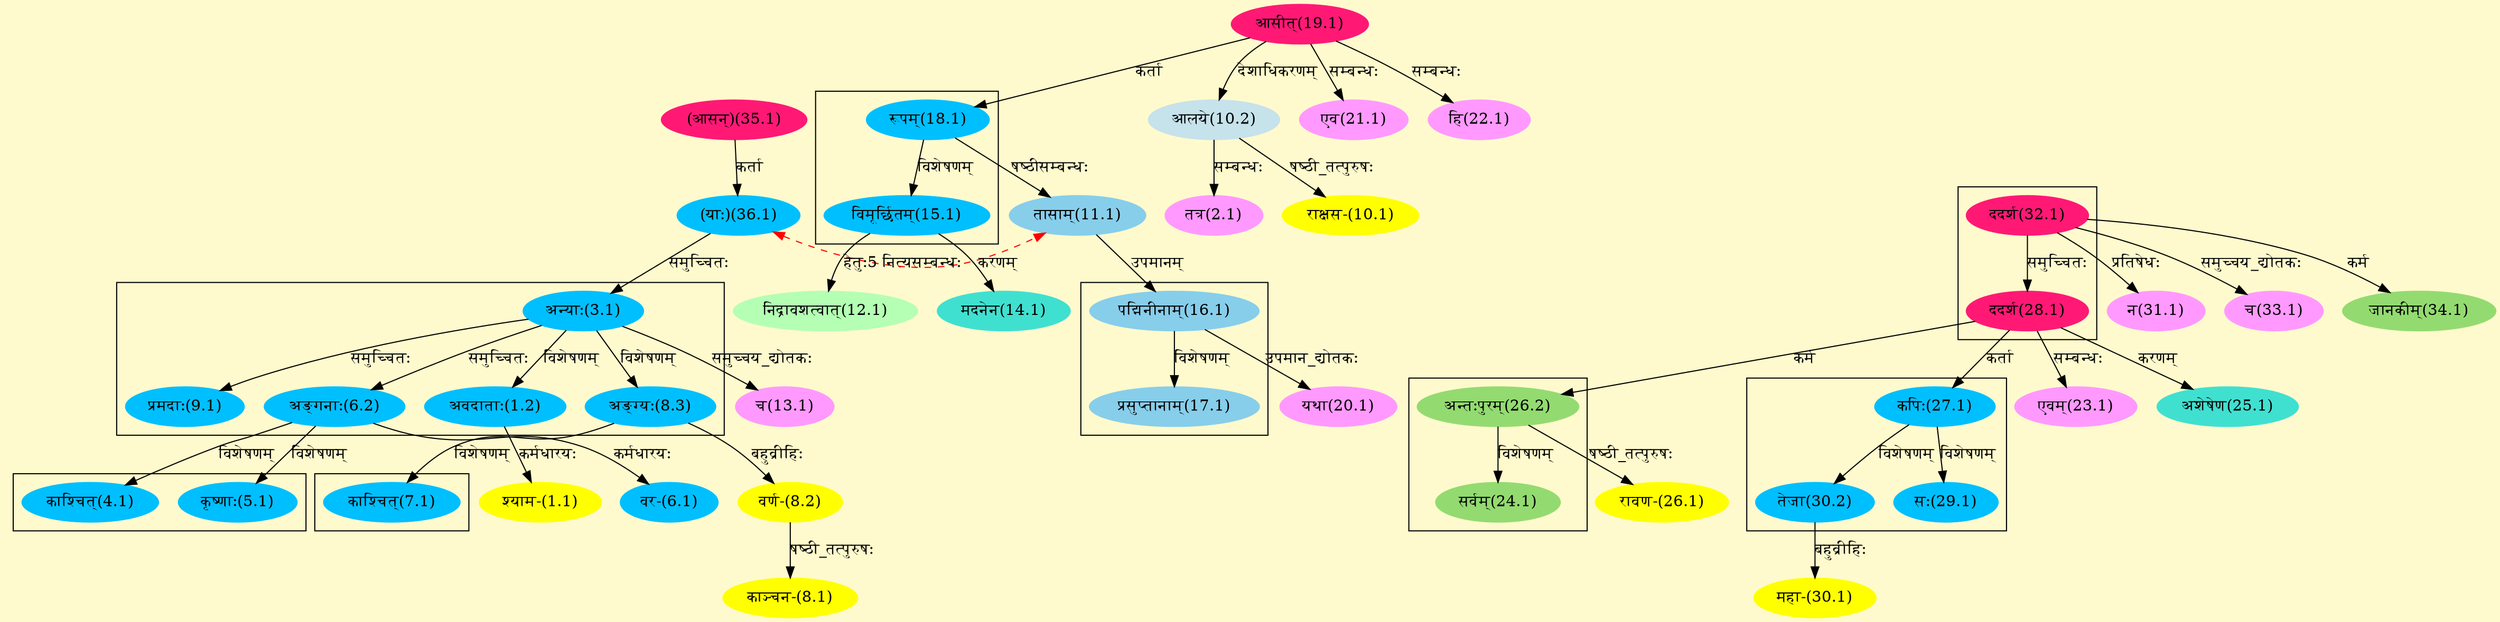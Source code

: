 digraph G{
rankdir=BT;
 compound=true;
 bgcolor="lemonchiffon1";

subgraph cluster_1{
Node1_2 [style=filled, color="#00BFFF" label = "अवदाताः(1.2)"]
Node3_1 [style=filled, color="#00BFFF" label = "अन्याः(3.1)"]
Node6_2 [style=filled, color="#00BFFF" label = "अङ्गनाः(6.2)"]
Node8_3 [style=filled, color="#00BFFF" label = "अङ्ग्यः(8.3)"]
Node9_1 [style=filled, color="#00BFFF" label = "प्रमदाः(9.1)"]

}

subgraph cluster_2{
Node3_1 [style=filled, color="#00BFFF" label = "अन्याः(3.1)"]
Node36_1 [style=filled, color="#00BFFF" label = "(याः)(36.1)"]
Node6_2 [style=filled, color="#00BFFF" label = "अङ्गनाः(6.2)"]
Node8_3 [style=filled, color="#00BFFF" label = "अङ्ग्यः(8.3)"]
Node9_1 [style=filled, color="#00BFFF" label = "प्रमदाः(9.1)"]

}

subgraph cluster_3{
Node4_1 [style=filled, color="#00BFFF" label = "काश्चित्(4.1)"]
Node6_2 [style=filled, color="#00BFFF" label = "अङ्गनाः(6.2)"]
Node5_1 [style=filled, color="#00BFFF" label = "कृष्णाः(5.1)"]

}

subgraph cluster_4{
Node7_1 [style=filled, color="#00BFFF" label = "काश्चित्(7.1)"]
Node8_3 [style=filled, color="#00BFFF" label = "अङ्ग्यः(8.3)"]

}

subgraph cluster_5{
Node15_1 [style=filled, color="#00BFFF" label = "विमूर्छितम्(15.1)"]
Node18_1 [style=filled, color="#00BFFF" label = "रूपम्(18.1)"]

}

subgraph cluster_6{
Node17_1 [style=filled, color="#87CEEB" label = "प्रसुप्तानाम्(17.1)"]
Node16_1 [style=filled, color="#87CEEB" label = "पद्मिनीनाम्(16.1)"]

}

subgraph cluster_7{
Node24_1 [style=filled, color="#93DB70" label = "सर्वम्(24.1)"]
Node26_2 [style=filled, color="#93DB70" label = "अन्तःपुरम्(26.2)"]

}

subgraph cluster_8{
Node28_1 [style=filled, color="#FF1975" label = "ददर्श(28.1)"]
Node32_1 [style=filled, color="#FF1975" label = "ददर्श(32.1)"]

}

subgraph cluster_9{
Node29_1 [style=filled, color="#00BFFF" label = "सः(29.1)"]
Node27_1 [style=filled, color="#00BFFF" label = "कपिः(27.1)"]
Node30_2 [style=filled, color="#00BFFF" label = "तेजा(30.2)"]

}
Node1_1 [style=filled, color="#FFFF00" label = "श्याम-(1.1)"]
Node1_2 [style=filled, color="#00BFFF" label = "अवदाताः(1.2)"]
Node2_1 [style=filled, color="#FF99FF" label = "तत्र(2.1)"]
Node10_2 [style=filled, color="#C6E2EB" label = "आलये(10.2)"]
Node6_1 [style=filled, color="#00BFFF" label = "वर-(6.1)"]
Node6_2 [style=filled, color="#00BFFF" label = "अङ्गनाः(6.2)"]
Node8_1 [style=filled, color="#FFFF00" label = "काञ्चन-(8.1)"]
Node8_2 [style=filled, color="#FFFF00" label = "वर्ण-(8.2)"]
Node8_3 [style=filled, color="#00BFFF" label = "अङ्ग्यः(8.3)"]
Node10_1 [style=filled, color="#FFFF00" label = "राक्षस-(10.1)"]
Node19_1 [style=filled, color="#FF1975" label = "आसीत्(19.1)"]
Node11_1 [style=filled, color="#87CEEB" label = "तासाम्(11.1)"]
Node18_1 [style=filled, color="#00BFFF" label = "रूपम्(18.1)"]
Node12_1 [style=filled, color="#B4FFB4" label = "निद्रावशत्वात्(12.1)"]
Node15_1 [style=filled, color="#00BFFF" label = "विमूर्छितम्(15.1)"]
Node13_1 [style=filled, color="#FF99FF" label = "च(13.1)"]
Node3_1 [style=filled, color="#00BFFF" label = "अन्याः(3.1)"]
Node14_1 [style=filled, color="#40E0D0" label = "मदनेन(14.1)"]
Node16_1 [style=filled, color="#87CEEB" label = "पद्मिनीनाम्(16.1)"]
Node [style=filled, color="" label = "()"]
Node20_1 [style=filled, color="#FF99FF" label = "यथा(20.1)"]
Node21_1 [style=filled, color="#FF99FF" label = "एव(21.1)"]
Node22_1 [style=filled, color="#FF99FF" label = "हि(22.1)"]
Node23_1 [style=filled, color="#FF99FF" label = "एवम्(23.1)"]
Node28_1 [style=filled, color="#FF1975" label = "ददर्श(28.1)"]
Node25_1 [style=filled, color="#40E0D0" label = "अशेषेण(25.1)"]
Node26_1 [style=filled, color="#FFFF00" label = "रावण-(26.1)"]
Node26_2 [style=filled, color="#93DB70" label = "अन्तःपुरम्(26.2)"]
Node27_1 [style=filled, color="#00BFFF" label = "कपिः(27.1)"]
Node30_1 [style=filled, color="#FFFF00" label = "महा-(30.1)"]
Node30_2 [style=filled, color="#00BFFF" label = "तेजा(30.2)"]
Node31_1 [style=filled, color="#FF99FF" label = "न(31.1)"]
Node32_1 [style=filled, color="#FF1975" label = "ददर्श(32.1)"]
Node33_1 [style=filled, color="#FF99FF" label = "च(33.1)"]
Node34_1 [style=filled, color="#93DB70" label = "जानकीम्(34.1)"]
Node35_1 [style=filled, color="#FF1975" label = "(आसन्)(35.1)"]
Node36_1 [style=filled, color="#00BFFF" label = "(याः)(36.1)"]
{rank = same; Node36_1; Node11_1;}
/* Start of Relations section */

Node1_1 -> Node1_2 [  label="कर्मधारयः"  dir="back" ]
Node1_2 -> Node3_1 [  label="विशेषणम्"  dir="back" ]
Node2_1 -> Node10_2 [  label="सम्बन्धः"  dir="back" ]
Node3_1 -> Node36_1 [  label="समुच्चितः"  dir="back" ]
Node4_1 -> Node6_2 [  label="विशेषणम्"  dir="back" ]
Node5_1 -> Node6_2 [  label="विशेषणम्"  dir="back" ]
Node6_1 -> Node6_2 [  label="कर्मधारयः"  dir="back" ]
Node6_2 -> Node3_1 [  label="समुच्चितः"  dir="back" ]
Node7_1 -> Node8_3 [  label="विशेषणम्"  dir="back" ]
Node8_1 -> Node8_2 [  label="षष्ठी_तत्पुरुषः"  dir="back" ]
Node8_2 -> Node8_3 [  label="बहुव्रीहिः"  dir="back" ]
Node8_3 -> Node3_1 [  label="विशेषणम्"  dir="back" ]
Node9_1 -> Node3_1 [  label="समुच्चितः"  dir="back" ]
Node10_1 -> Node10_2 [  label="षष्ठी_तत्पुरुषः"  dir="back" ]
Node10_2 -> Node19_1 [  label="देशाधिकरणम्"  dir="back" ]
Node11_1 -> Node18_1 [  label="षष्ठीसम्बन्धः"  dir="back" ]
Node12_1 -> Node15_1 [  label="हेतुः5"  dir="back" ]
Node13_1 -> Node3_1 [  label="समुच्चय_द्योतकः"  dir="back" ]
Node14_1 -> Node15_1 [  label="करणम्"  dir="back" ]
Node15_1 -> Node18_1 [  label="विशेषणम्"  dir="back" ]
Node16_1 -> Node11_1 [  label="उपमानम्"  dir="back" ]
Node17_1 -> Node16_1 [  label="विशेषणम्"  dir="back" ]
Node18_1 -> Node19_1 [  label="कर्ता"  dir="back" ]
Node20_1 -> Node16_1 [  label="उपमान_द्योतकः"  dir="back" ]
Node21_1 -> Node19_1 [  label="सम्बन्धः"  dir="back" ]
Node22_1 -> Node19_1 [  label="सम्बन्धः"  dir="back" ]
Node23_1 -> Node28_1 [  label="सम्बन्धः"  dir="back" ]
Node24_1 -> Node26_2 [  label="विशेषणम्"  dir="back" ]
Node25_1 -> Node28_1 [  label="करणम्"  dir="back" ]
Node26_1 -> Node26_2 [  label="षष्ठी_तत्पुरुषः"  dir="back" ]
Node26_2 -> Node28_1 [  label="कर्म"  dir="back" ]
Node27_1 -> Node28_1 [  label="कर्ता"  dir="back" ]
Node28_1 -> Node32_1 [  label="समुच्चितः"  dir="back" ]
Node29_1 -> Node27_1 [  label="विशेषणम्"  dir="back" ]
Node30_1 -> Node30_2 [  label="बहुव्रीहिः"  dir="back" ]
Node30_2 -> Node27_1 [  label="विशेषणम्"  dir="back" ]
Node31_1 -> Node32_1 [  label="प्रतिषेधः"  dir="back" ]
Node33_1 -> Node32_1 [  label="समुच्चय_द्योतकः"  dir="back" ]
Node34_1 -> Node32_1 [  label="कर्म"  dir="back" ]
Node36_1 -> Node35_1 [  label="कर्ता"  dir="back" ]
Node36_1 -> Node11_1 [ style=dashed color="red" label="नित्यसम्बन्धः"  dir="both" ]
}
